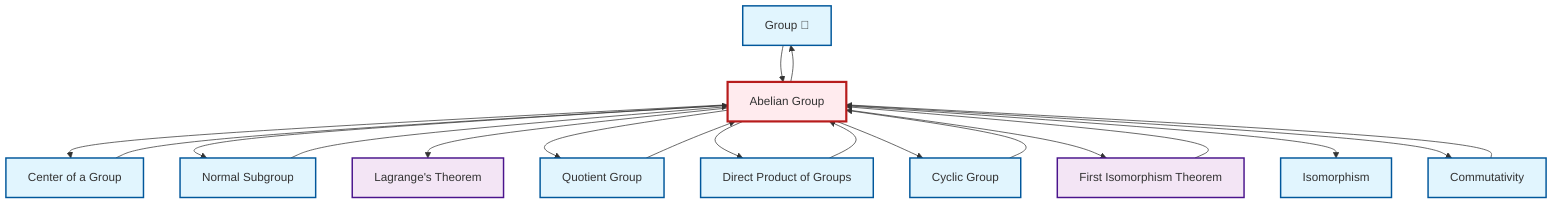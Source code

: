 graph TD
    classDef definition fill:#e1f5fe,stroke:#01579b,stroke-width:2px
    classDef theorem fill:#f3e5f5,stroke:#4a148c,stroke-width:2px
    classDef axiom fill:#fff3e0,stroke:#e65100,stroke-width:2px
    classDef example fill:#e8f5e9,stroke:#1b5e20,stroke-width:2px
    classDef current fill:#ffebee,stroke:#b71c1c,stroke-width:3px
    def-group["Group 📝"]:::definition
    def-center-of-group["Center of a Group"]:::definition
    thm-lagrange["Lagrange's Theorem"]:::theorem
    def-quotient-group["Quotient Group"]:::definition
    def-abelian-group["Abelian Group"]:::definition
    def-commutativity["Commutativity"]:::definition
    def-direct-product["Direct Product of Groups"]:::definition
    thm-first-isomorphism["First Isomorphism Theorem"]:::theorem
    def-cyclic-group["Cyclic Group"]:::definition
    def-isomorphism["Isomorphism"]:::definition
    def-normal-subgroup["Normal Subgroup"]:::definition
    def-abelian-group --> def-center-of-group
    def-abelian-group --> def-normal-subgroup
    thm-first-isomorphism --> def-abelian-group
    def-commutativity --> def-abelian-group
    def-group --> def-abelian-group
    def-abelian-group --> thm-lagrange
    def-quotient-group --> def-abelian-group
    def-abelian-group --> def-quotient-group
    def-abelian-group --> def-group
    def-abelian-group --> def-direct-product
    def-direct-product --> def-abelian-group
    def-abelian-group --> def-cyclic-group
    def-cyclic-group --> def-abelian-group
    def-abelian-group --> thm-first-isomorphism
    def-center-of-group --> def-abelian-group
    def-normal-subgroup --> def-abelian-group
    def-abelian-group --> def-isomorphism
    def-abelian-group --> def-commutativity
    class def-abelian-group current